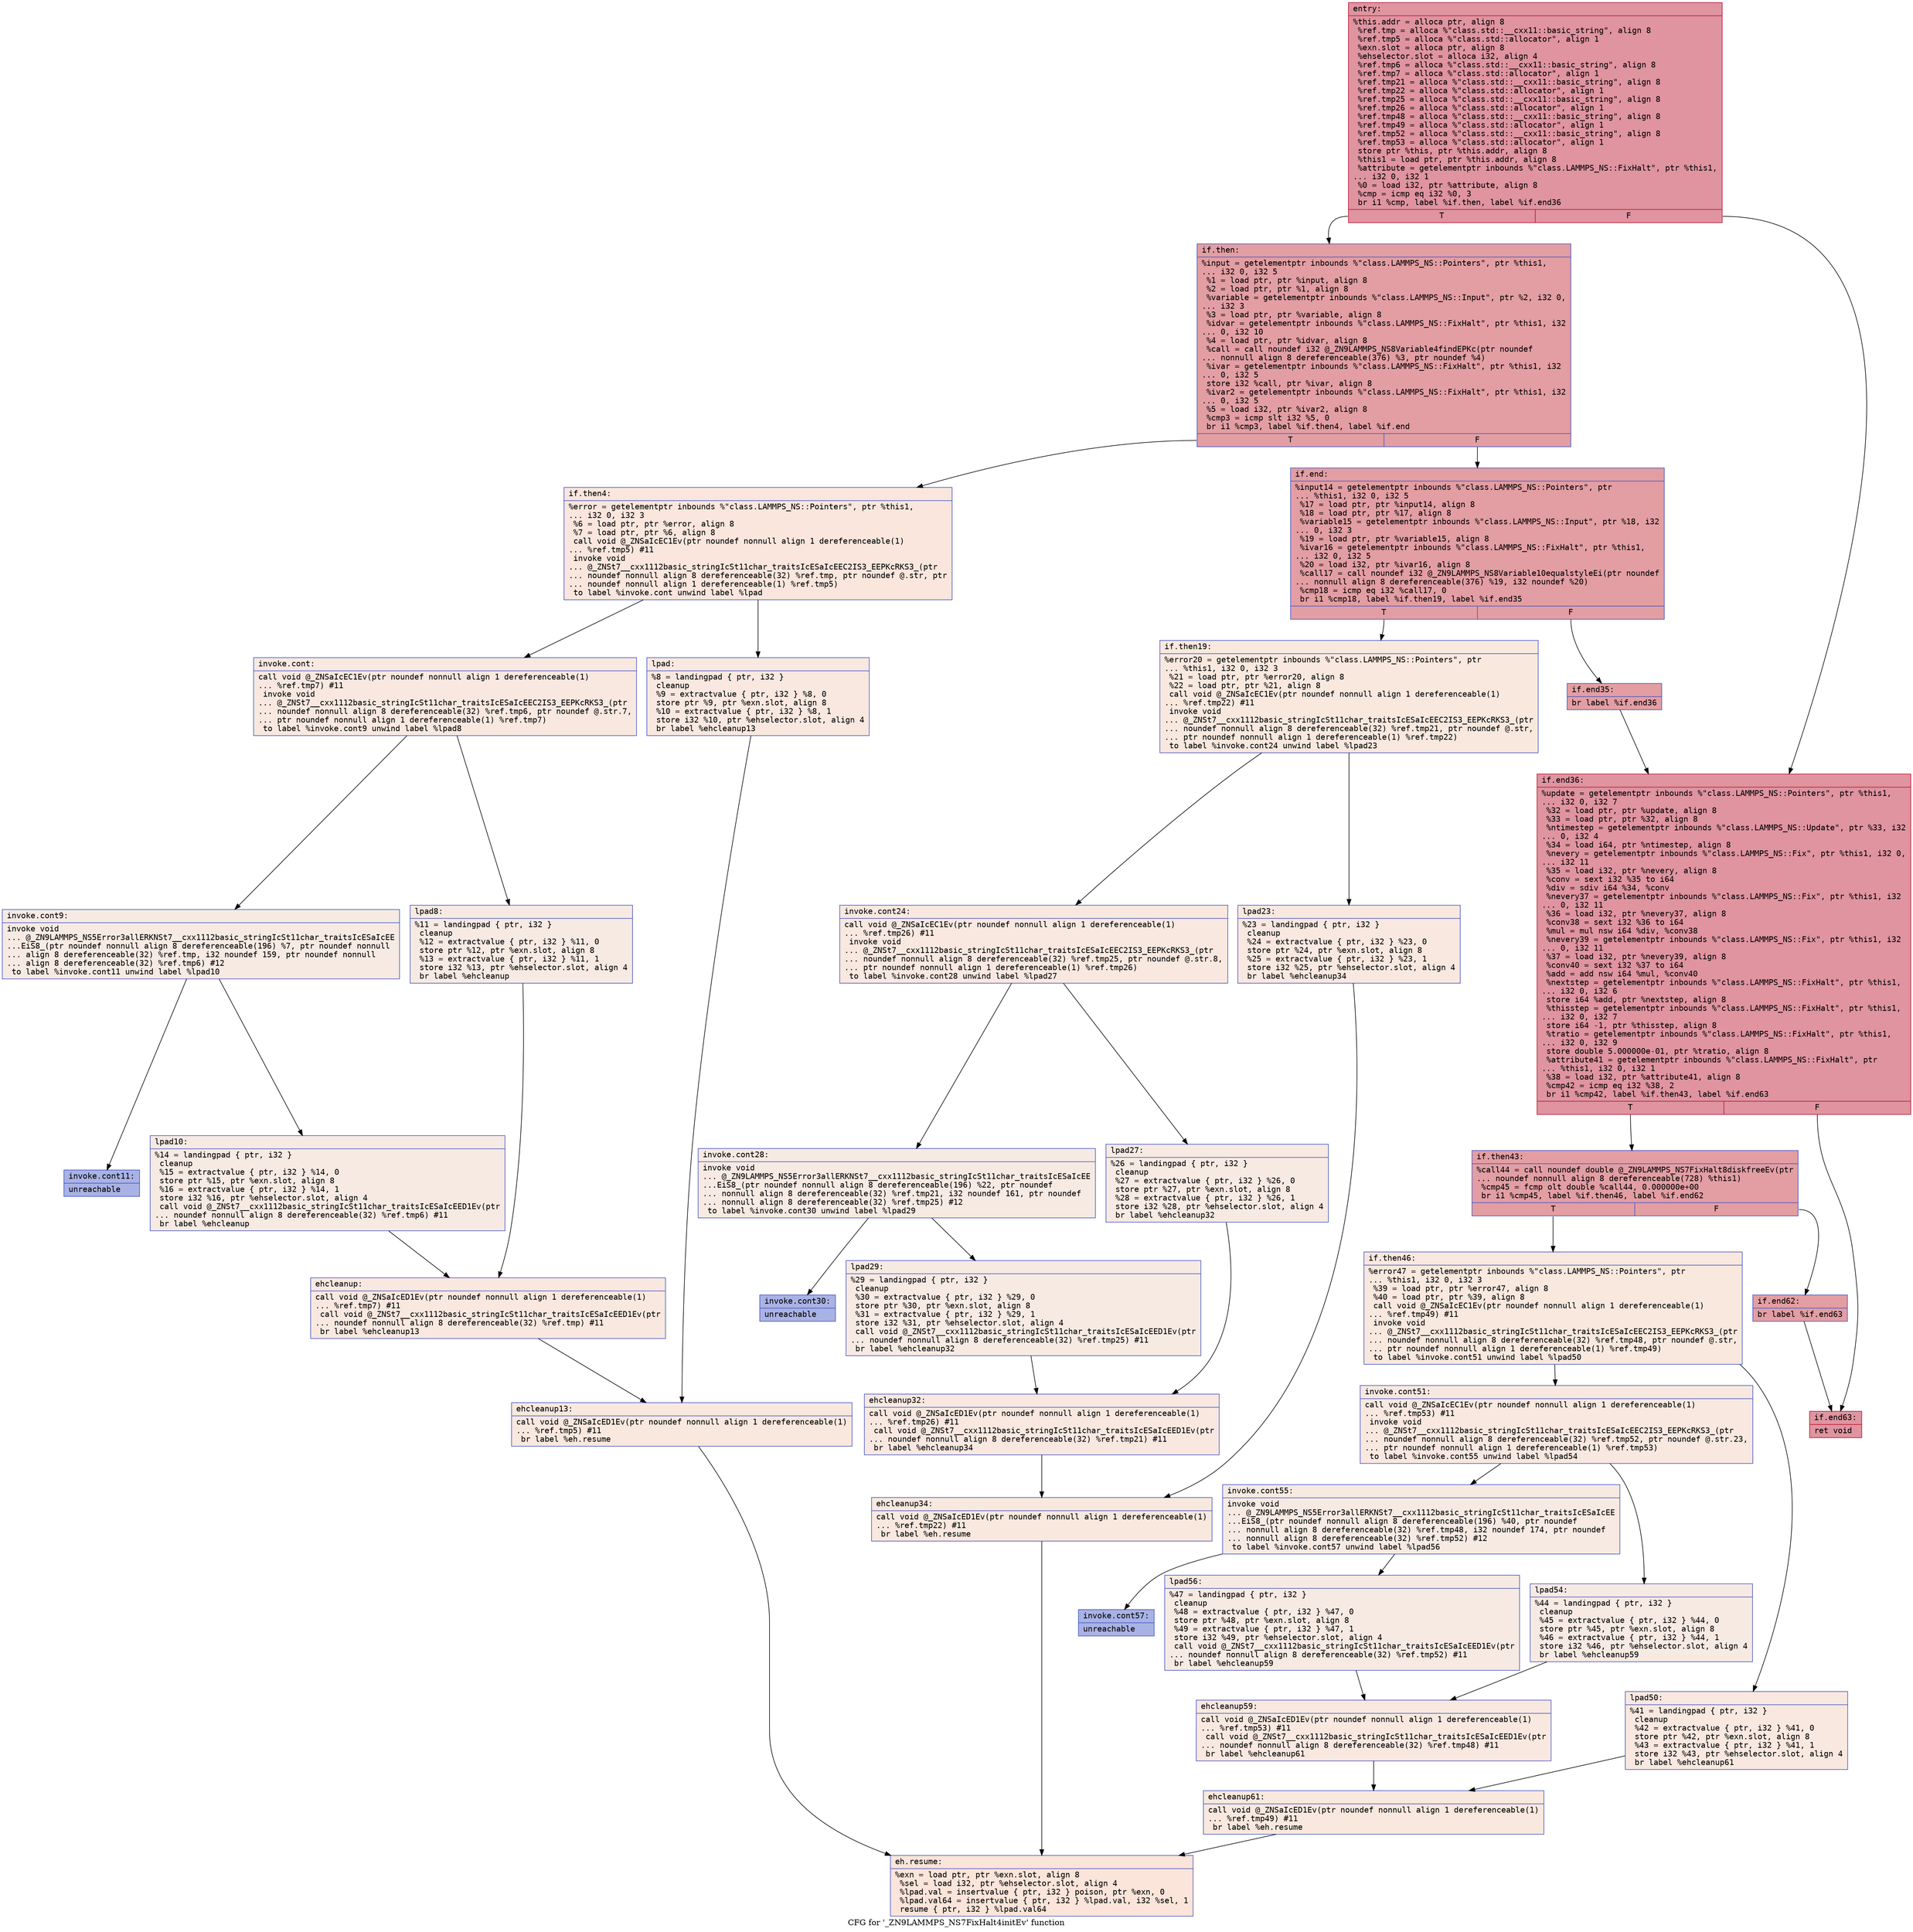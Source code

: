 digraph "CFG for '_ZN9LAMMPS_NS7FixHalt4initEv' function" {
	label="CFG for '_ZN9LAMMPS_NS7FixHalt4initEv' function";

	Node0x5603f57d2f40 [shape=record,color="#b70d28ff", style=filled, fillcolor="#b70d2870" fontname="Courier",label="{entry:\l|  %this.addr = alloca ptr, align 8\l  %ref.tmp = alloca %\"class.std::__cxx11::basic_string\", align 8\l  %ref.tmp5 = alloca %\"class.std::allocator\", align 1\l  %exn.slot = alloca ptr, align 8\l  %ehselector.slot = alloca i32, align 4\l  %ref.tmp6 = alloca %\"class.std::__cxx11::basic_string\", align 8\l  %ref.tmp7 = alloca %\"class.std::allocator\", align 1\l  %ref.tmp21 = alloca %\"class.std::__cxx11::basic_string\", align 8\l  %ref.tmp22 = alloca %\"class.std::allocator\", align 1\l  %ref.tmp25 = alloca %\"class.std::__cxx11::basic_string\", align 8\l  %ref.tmp26 = alloca %\"class.std::allocator\", align 1\l  %ref.tmp48 = alloca %\"class.std::__cxx11::basic_string\", align 8\l  %ref.tmp49 = alloca %\"class.std::allocator\", align 1\l  %ref.tmp52 = alloca %\"class.std::__cxx11::basic_string\", align 8\l  %ref.tmp53 = alloca %\"class.std::allocator\", align 1\l  store ptr %this, ptr %this.addr, align 8\l  %this1 = load ptr, ptr %this.addr, align 8\l  %attribute = getelementptr inbounds %\"class.LAMMPS_NS::FixHalt\", ptr %this1,\l... i32 0, i32 1\l  %0 = load i32, ptr %attribute, align 8\l  %cmp = icmp eq i32 %0, 3\l  br i1 %cmp, label %if.then, label %if.end36\l|{<s0>T|<s1>F}}"];
	Node0x5603f57d2f40:s0 -> Node0x5603f57d3dd0[tooltip="entry -> if.then\nProbability 50.00%" ];
	Node0x5603f57d2f40:s1 -> Node0x5603f57d3e40[tooltip="entry -> if.end36\nProbability 50.00%" ];
	Node0x5603f57d3dd0 [shape=record,color="#3d50c3ff", style=filled, fillcolor="#be242e70" fontname="Courier",label="{if.then:\l|  %input = getelementptr inbounds %\"class.LAMMPS_NS::Pointers\", ptr %this1,\l... i32 0, i32 5\l  %1 = load ptr, ptr %input, align 8\l  %2 = load ptr, ptr %1, align 8\l  %variable = getelementptr inbounds %\"class.LAMMPS_NS::Input\", ptr %2, i32 0,\l... i32 3\l  %3 = load ptr, ptr %variable, align 8\l  %idvar = getelementptr inbounds %\"class.LAMMPS_NS::FixHalt\", ptr %this1, i32\l... 0, i32 10\l  %4 = load ptr, ptr %idvar, align 8\l  %call = call noundef i32 @_ZN9LAMMPS_NS8Variable4findEPKc(ptr noundef\l... nonnull align 8 dereferenceable(376) %3, ptr noundef %4)\l  %ivar = getelementptr inbounds %\"class.LAMMPS_NS::FixHalt\", ptr %this1, i32\l... 0, i32 5\l  store i32 %call, ptr %ivar, align 8\l  %ivar2 = getelementptr inbounds %\"class.LAMMPS_NS::FixHalt\", ptr %this1, i32\l... 0, i32 5\l  %5 = load i32, ptr %ivar2, align 8\l  %cmp3 = icmp slt i32 %5, 0\l  br i1 %cmp3, label %if.then4, label %if.end\l|{<s0>T|<s1>F}}"];
	Node0x5603f57d3dd0:s0 -> Node0x5603f57d4ad0[tooltip="if.then -> if.then4\nProbability 0.00%" ];
	Node0x5603f57d3dd0:s1 -> Node0x5603f57d4b20[tooltip="if.then -> if.end\nProbability 100.00%" ];
	Node0x5603f57d4ad0 [shape=record,color="#3d50c3ff", style=filled, fillcolor="#f3c7b170" fontname="Courier",label="{if.then4:\l|  %error = getelementptr inbounds %\"class.LAMMPS_NS::Pointers\", ptr %this1,\l... i32 0, i32 3\l  %6 = load ptr, ptr %error, align 8\l  %7 = load ptr, ptr %6, align 8\l  call void @_ZNSaIcEC1Ev(ptr noundef nonnull align 1 dereferenceable(1)\l... %ref.tmp5) #11\l  invoke void\l... @_ZNSt7__cxx1112basic_stringIcSt11char_traitsIcESaIcEEC2IS3_EEPKcRKS3_(ptr\l... noundef nonnull align 8 dereferenceable(32) %ref.tmp, ptr noundef @.str, ptr\l... noundef nonnull align 1 dereferenceable(1) %ref.tmp5)\l          to label %invoke.cont unwind label %lpad\l}"];
	Node0x5603f57d4ad0 -> Node0x5603f57d4fa0[tooltip="if.then4 -> invoke.cont\nProbability 50.00%" ];
	Node0x5603f57d4ad0 -> Node0x5603f57d4ff0[tooltip="if.then4 -> lpad\nProbability 50.00%" ];
	Node0x5603f57d4fa0 [shape=record,color="#3d50c3ff", style=filled, fillcolor="#f1ccb870" fontname="Courier",label="{invoke.cont:\l|  call void @_ZNSaIcEC1Ev(ptr noundef nonnull align 1 dereferenceable(1)\l... %ref.tmp7) #11\l  invoke void\l... @_ZNSt7__cxx1112basic_stringIcSt11char_traitsIcESaIcEEC2IS3_EEPKcRKS3_(ptr\l... noundef nonnull align 8 dereferenceable(32) %ref.tmp6, ptr noundef @.str.7,\l... ptr noundef nonnull align 1 dereferenceable(1) %ref.tmp7)\l          to label %invoke.cont9 unwind label %lpad8\l}"];
	Node0x5603f57d4fa0 -> Node0x5603f57d5310[tooltip="invoke.cont -> invoke.cont9\nProbability 50.00%" ];
	Node0x5603f57d4fa0 -> Node0x5603f57d5360[tooltip="invoke.cont -> lpad8\nProbability 50.00%" ];
	Node0x5603f57d5310 [shape=record,color="#3d50c3ff", style=filled, fillcolor="#eed0c070" fontname="Courier",label="{invoke.cont9:\l|  invoke void\l... @_ZN9LAMMPS_NS5Error3allERKNSt7__cxx1112basic_stringIcSt11char_traitsIcESaIcEE\l...EiS8_(ptr noundef nonnull align 8 dereferenceable(196) %7, ptr noundef nonnull\l... align 8 dereferenceable(32) %ref.tmp, i32 noundef 159, ptr noundef nonnull\l... align 8 dereferenceable(32) %ref.tmp6) #12\l          to label %invoke.cont11 unwind label %lpad10\l}"];
	Node0x5603f57d5310 -> Node0x5603f57d52c0[tooltip="invoke.cont9 -> invoke.cont11\nProbability 0.00%" ];
	Node0x5603f57d5310 -> Node0x5603f57d55c0[tooltip="invoke.cont9 -> lpad10\nProbability 100.00%" ];
	Node0x5603f57d52c0 [shape=record,color="#3d50c3ff", style=filled, fillcolor="#3d50c370" fontname="Courier",label="{invoke.cont11:\l|  unreachable\l}"];
	Node0x5603f57d4ff0 [shape=record,color="#3d50c3ff", style=filled, fillcolor="#f1ccb870" fontname="Courier",label="{lpad:\l|  %8 = landingpad \{ ptr, i32 \}\l          cleanup\l  %9 = extractvalue \{ ptr, i32 \} %8, 0\l  store ptr %9, ptr %exn.slot, align 8\l  %10 = extractvalue \{ ptr, i32 \} %8, 1\l  store i32 %10, ptr %ehselector.slot, align 4\l  br label %ehcleanup13\l}"];
	Node0x5603f57d4ff0 -> Node0x5603f57d5ac0[tooltip="lpad -> ehcleanup13\nProbability 100.00%" ];
	Node0x5603f57d5360 [shape=record,color="#3d50c3ff", style=filled, fillcolor="#eed0c070" fontname="Courier",label="{lpad8:\l|  %11 = landingpad \{ ptr, i32 \}\l          cleanup\l  %12 = extractvalue \{ ptr, i32 \} %11, 0\l  store ptr %12, ptr %exn.slot, align 8\l  %13 = extractvalue \{ ptr, i32 \} %11, 1\l  store i32 %13, ptr %ehselector.slot, align 4\l  br label %ehcleanup\l}"];
	Node0x5603f57d5360 -> Node0x5603f57d5e10[tooltip="lpad8 -> ehcleanup\nProbability 100.00%" ];
	Node0x5603f57d55c0 [shape=record,color="#3d50c3ff", style=filled, fillcolor="#eed0c070" fontname="Courier",label="{lpad10:\l|  %14 = landingpad \{ ptr, i32 \}\l          cleanup\l  %15 = extractvalue \{ ptr, i32 \} %14, 0\l  store ptr %15, ptr %exn.slot, align 8\l  %16 = extractvalue \{ ptr, i32 \} %14, 1\l  store i32 %16, ptr %ehselector.slot, align 4\l  call void @_ZNSt7__cxx1112basic_stringIcSt11char_traitsIcESaIcEED1Ev(ptr\l... noundef nonnull align 8 dereferenceable(32) %ref.tmp6) #11\l  br label %ehcleanup\l}"];
	Node0x5603f57d55c0 -> Node0x5603f57d5e10[tooltip="lpad10 -> ehcleanup\nProbability 100.00%" ];
	Node0x5603f57d5e10 [shape=record,color="#3d50c3ff", style=filled, fillcolor="#f1ccb870" fontname="Courier",label="{ehcleanup:\l|  call void @_ZNSaIcED1Ev(ptr noundef nonnull align 1 dereferenceable(1)\l... %ref.tmp7) #11\l  call void @_ZNSt7__cxx1112basic_stringIcSt11char_traitsIcESaIcEED1Ev(ptr\l... noundef nonnull align 8 dereferenceable(32) %ref.tmp) #11\l  br label %ehcleanup13\l}"];
	Node0x5603f57d5e10 -> Node0x5603f57d5ac0[tooltip="ehcleanup -> ehcleanup13\nProbability 100.00%" ];
	Node0x5603f57d5ac0 [shape=record,color="#3d50c3ff", style=filled, fillcolor="#f2cab570" fontname="Courier",label="{ehcleanup13:\l|  call void @_ZNSaIcED1Ev(ptr noundef nonnull align 1 dereferenceable(1)\l... %ref.tmp5) #11\l  br label %eh.resume\l}"];
	Node0x5603f57d5ac0 -> Node0x5603f57d66c0[tooltip="ehcleanup13 -> eh.resume\nProbability 100.00%" ];
	Node0x5603f57d4b20 [shape=record,color="#3d50c3ff", style=filled, fillcolor="#be242e70" fontname="Courier",label="{if.end:\l|  %input14 = getelementptr inbounds %\"class.LAMMPS_NS::Pointers\", ptr\l... %this1, i32 0, i32 5\l  %17 = load ptr, ptr %input14, align 8\l  %18 = load ptr, ptr %17, align 8\l  %variable15 = getelementptr inbounds %\"class.LAMMPS_NS::Input\", ptr %18, i32\l... 0, i32 3\l  %19 = load ptr, ptr %variable15, align 8\l  %ivar16 = getelementptr inbounds %\"class.LAMMPS_NS::FixHalt\", ptr %this1,\l... i32 0, i32 5\l  %20 = load i32, ptr %ivar16, align 8\l  %call17 = call noundef i32 @_ZN9LAMMPS_NS8Variable10equalstyleEi(ptr noundef\l... nonnull align 8 dereferenceable(376) %19, i32 noundef %20)\l  %cmp18 = icmp eq i32 %call17, 0\l  br i1 %cmp18, label %if.then19, label %if.end35\l|{<s0>T|<s1>F}}"];
	Node0x5603f57d4b20:s0 -> Node0x5603f57d6e50[tooltip="if.end -> if.then19\nProbability 0.00%" ];
	Node0x5603f57d4b20:s1 -> Node0x5603f57d6ea0[tooltip="if.end -> if.end35\nProbability 100.00%" ];
	Node0x5603f57d6e50 [shape=record,color="#3d50c3ff", style=filled, fillcolor="#f2cab570" fontname="Courier",label="{if.then19:\l|  %error20 = getelementptr inbounds %\"class.LAMMPS_NS::Pointers\", ptr\l... %this1, i32 0, i32 3\l  %21 = load ptr, ptr %error20, align 8\l  %22 = load ptr, ptr %21, align 8\l  call void @_ZNSaIcEC1Ev(ptr noundef nonnull align 1 dereferenceable(1)\l... %ref.tmp22) #11\l  invoke void\l... @_ZNSt7__cxx1112basic_stringIcSt11char_traitsIcESaIcEEC2IS3_EEPKcRKS3_(ptr\l... noundef nonnull align 8 dereferenceable(32) %ref.tmp21, ptr noundef @.str,\l... ptr noundef nonnull align 1 dereferenceable(1) %ref.tmp22)\l          to label %invoke.cont24 unwind label %lpad23\l}"];
	Node0x5603f57d6e50 -> Node0x5603f5782be0[tooltip="if.then19 -> invoke.cont24\nProbability 50.00%" ];
	Node0x5603f57d6e50 -> Node0x5603f57a4b40[tooltip="if.then19 -> lpad23\nProbability 50.00%" ];
	Node0x5603f5782be0 [shape=record,color="#3d50c3ff", style=filled, fillcolor="#f1ccb870" fontname="Courier",label="{invoke.cont24:\l|  call void @_ZNSaIcEC1Ev(ptr noundef nonnull align 1 dereferenceable(1)\l... %ref.tmp26) #11\l  invoke void\l... @_ZNSt7__cxx1112basic_stringIcSt11char_traitsIcESaIcEEC2IS3_EEPKcRKS3_(ptr\l... noundef nonnull align 8 dereferenceable(32) %ref.tmp25, ptr noundef @.str.8,\l... ptr noundef nonnull align 1 dereferenceable(1) %ref.tmp26)\l          to label %invoke.cont28 unwind label %lpad27\l}"];
	Node0x5603f5782be0 -> Node0x5603f57d7a70[tooltip="invoke.cont24 -> invoke.cont28\nProbability 50.00%" ];
	Node0x5603f5782be0 -> Node0x5603f57d7ac0[tooltip="invoke.cont24 -> lpad27\nProbability 50.00%" ];
	Node0x5603f57d7a70 [shape=record,color="#3d50c3ff", style=filled, fillcolor="#eed0c070" fontname="Courier",label="{invoke.cont28:\l|  invoke void\l... @_ZN9LAMMPS_NS5Error3allERKNSt7__cxx1112basic_stringIcSt11char_traitsIcESaIcEE\l...EiS8_(ptr noundef nonnull align 8 dereferenceable(196) %22, ptr noundef\l... nonnull align 8 dereferenceable(32) %ref.tmp21, i32 noundef 161, ptr noundef\l... nonnull align 8 dereferenceable(32) %ref.tmp25) #12\l          to label %invoke.cont30 unwind label %lpad29\l}"];
	Node0x5603f57d7a70 -> Node0x5603f57d7a20[tooltip="invoke.cont28 -> invoke.cont30\nProbability 0.00%" ];
	Node0x5603f57d7a70 -> Node0x5603f57d7cc0[tooltip="invoke.cont28 -> lpad29\nProbability 100.00%" ];
	Node0x5603f57d7a20 [shape=record,color="#3d50c3ff", style=filled, fillcolor="#3d50c370" fontname="Courier",label="{invoke.cont30:\l|  unreachable\l}"];
	Node0x5603f57a4b40 [shape=record,color="#3d50c3ff", style=filled, fillcolor="#f1ccb870" fontname="Courier",label="{lpad23:\l|  %23 = landingpad \{ ptr, i32 \}\l          cleanup\l  %24 = extractvalue \{ ptr, i32 \} %23, 0\l  store ptr %24, ptr %exn.slot, align 8\l  %25 = extractvalue \{ ptr, i32 \} %23, 1\l  store i32 %25, ptr %ehselector.slot, align 4\l  br label %ehcleanup34\l}"];
	Node0x5603f57a4b40 -> Node0x5603f57d81c0[tooltip="lpad23 -> ehcleanup34\nProbability 100.00%" ];
	Node0x5603f57d7ac0 [shape=record,color="#3d50c3ff", style=filled, fillcolor="#eed0c070" fontname="Courier",label="{lpad27:\l|  %26 = landingpad \{ ptr, i32 \}\l          cleanup\l  %27 = extractvalue \{ ptr, i32 \} %26, 0\l  store ptr %27, ptr %exn.slot, align 8\l  %28 = extractvalue \{ ptr, i32 \} %26, 1\l  store i32 %28, ptr %ehselector.slot, align 4\l  br label %ehcleanup32\l}"];
	Node0x5603f57d7ac0 -> Node0x5603f57d8510[tooltip="lpad27 -> ehcleanup32\nProbability 100.00%" ];
	Node0x5603f57d7cc0 [shape=record,color="#3d50c3ff", style=filled, fillcolor="#eed0c070" fontname="Courier",label="{lpad29:\l|  %29 = landingpad \{ ptr, i32 \}\l          cleanup\l  %30 = extractvalue \{ ptr, i32 \} %29, 0\l  store ptr %30, ptr %exn.slot, align 8\l  %31 = extractvalue \{ ptr, i32 \} %29, 1\l  store i32 %31, ptr %ehselector.slot, align 4\l  call void @_ZNSt7__cxx1112basic_stringIcSt11char_traitsIcESaIcEED1Ev(ptr\l... noundef nonnull align 8 dereferenceable(32) %ref.tmp25) #11\l  br label %ehcleanup32\l}"];
	Node0x5603f57d7cc0 -> Node0x5603f57d8510[tooltip="lpad29 -> ehcleanup32\nProbability 100.00%" ];
	Node0x5603f57d8510 [shape=record,color="#3d50c3ff", style=filled, fillcolor="#f1ccb870" fontname="Courier",label="{ehcleanup32:\l|  call void @_ZNSaIcED1Ev(ptr noundef nonnull align 1 dereferenceable(1)\l... %ref.tmp26) #11\l  call void @_ZNSt7__cxx1112basic_stringIcSt11char_traitsIcESaIcEED1Ev(ptr\l... noundef nonnull align 8 dereferenceable(32) %ref.tmp21) #11\l  br label %ehcleanup34\l}"];
	Node0x5603f57d8510 -> Node0x5603f57d81c0[tooltip="ehcleanup32 -> ehcleanup34\nProbability 100.00%" ];
	Node0x5603f57d81c0 [shape=record,color="#3d50c3ff", style=filled, fillcolor="#f2cab570" fontname="Courier",label="{ehcleanup34:\l|  call void @_ZNSaIcED1Ev(ptr noundef nonnull align 1 dereferenceable(1)\l... %ref.tmp22) #11\l  br label %eh.resume\l}"];
	Node0x5603f57d81c0 -> Node0x5603f57d66c0[tooltip="ehcleanup34 -> eh.resume\nProbability 100.00%" ];
	Node0x5603f57d6ea0 [shape=record,color="#3d50c3ff", style=filled, fillcolor="#be242e70" fontname="Courier",label="{if.end35:\l|  br label %if.end36\l}"];
	Node0x5603f57d6ea0 -> Node0x5603f57d3e40[tooltip="if.end35 -> if.end36\nProbability 100.00%" ];
	Node0x5603f57d3e40 [shape=record,color="#b70d28ff", style=filled, fillcolor="#b70d2870" fontname="Courier",label="{if.end36:\l|  %update = getelementptr inbounds %\"class.LAMMPS_NS::Pointers\", ptr %this1,\l... i32 0, i32 7\l  %32 = load ptr, ptr %update, align 8\l  %33 = load ptr, ptr %32, align 8\l  %ntimestep = getelementptr inbounds %\"class.LAMMPS_NS::Update\", ptr %33, i32\l... 0, i32 4\l  %34 = load i64, ptr %ntimestep, align 8\l  %nevery = getelementptr inbounds %\"class.LAMMPS_NS::Fix\", ptr %this1, i32 0,\l... i32 11\l  %35 = load i32, ptr %nevery, align 8\l  %conv = sext i32 %35 to i64\l  %div = sdiv i64 %34, %conv\l  %nevery37 = getelementptr inbounds %\"class.LAMMPS_NS::Fix\", ptr %this1, i32\l... 0, i32 11\l  %36 = load i32, ptr %nevery37, align 8\l  %conv38 = sext i32 %36 to i64\l  %mul = mul nsw i64 %div, %conv38\l  %nevery39 = getelementptr inbounds %\"class.LAMMPS_NS::Fix\", ptr %this1, i32\l... 0, i32 11\l  %37 = load i32, ptr %nevery39, align 8\l  %conv40 = sext i32 %37 to i64\l  %add = add nsw i64 %mul, %conv40\l  %nextstep = getelementptr inbounds %\"class.LAMMPS_NS::FixHalt\", ptr %this1,\l... i32 0, i32 6\l  store i64 %add, ptr %nextstep, align 8\l  %thisstep = getelementptr inbounds %\"class.LAMMPS_NS::FixHalt\", ptr %this1,\l... i32 0, i32 7\l  store i64 -1, ptr %thisstep, align 8\l  %tratio = getelementptr inbounds %\"class.LAMMPS_NS::FixHalt\", ptr %this1,\l... i32 0, i32 9\l  store double 5.000000e-01, ptr %tratio, align 8\l  %attribute41 = getelementptr inbounds %\"class.LAMMPS_NS::FixHalt\", ptr\l... %this1, i32 0, i32 1\l  %38 = load i32, ptr %attribute41, align 8\l  %cmp42 = icmp eq i32 %38, 2\l  br i1 %cmp42, label %if.then43, label %if.end63\l|{<s0>T|<s1>F}}"];
	Node0x5603f57d3e40:s0 -> Node0x5603f57daae0[tooltip="if.end36 -> if.then43\nProbability 50.00%" ];
	Node0x5603f57d3e40:s1 -> Node0x5603f57dab60[tooltip="if.end36 -> if.end63\nProbability 50.00%" ];
	Node0x5603f57daae0 [shape=record,color="#3d50c3ff", style=filled, fillcolor="#be242e70" fontname="Courier",label="{if.then43:\l|  %call44 = call noundef double @_ZN9LAMMPS_NS7FixHalt8diskfreeEv(ptr\l... noundef nonnull align 8 dereferenceable(728) %this1)\l  %cmp45 = fcmp olt double %call44, 0.000000e+00\l  br i1 %cmp45, label %if.then46, label %if.end62\l|{<s0>T|<s1>F}}"];
	Node0x5603f57daae0:s0 -> Node0x5603f57daf70[tooltip="if.then43 -> if.then46\nProbability 0.00%" ];
	Node0x5603f57daae0:s1 -> Node0x5603f57dafc0[tooltip="if.then43 -> if.end62\nProbability 100.00%" ];
	Node0x5603f57daf70 [shape=record,color="#3d50c3ff", style=filled, fillcolor="#f2cab570" fontname="Courier",label="{if.then46:\l|  %error47 = getelementptr inbounds %\"class.LAMMPS_NS::Pointers\", ptr\l... %this1, i32 0, i32 3\l  %39 = load ptr, ptr %error47, align 8\l  %40 = load ptr, ptr %39, align 8\l  call void @_ZNSaIcEC1Ev(ptr noundef nonnull align 1 dereferenceable(1)\l... %ref.tmp49) #11\l  invoke void\l... @_ZNSt7__cxx1112basic_stringIcSt11char_traitsIcESaIcEEC2IS3_EEPKcRKS3_(ptr\l... noundef nonnull align 8 dereferenceable(32) %ref.tmp48, ptr noundef @.str,\l... ptr noundef nonnull align 1 dereferenceable(1) %ref.tmp49)\l          to label %invoke.cont51 unwind label %lpad50\l}"];
	Node0x5603f57daf70 -> Node0x5603f57db450[tooltip="if.then46 -> invoke.cont51\nProbability 50.00%" ];
	Node0x5603f57daf70 -> Node0x5603f57db4d0[tooltip="if.then46 -> lpad50\nProbability 50.00%" ];
	Node0x5603f57db450 [shape=record,color="#3d50c3ff", style=filled, fillcolor="#f1ccb870" fontname="Courier",label="{invoke.cont51:\l|  call void @_ZNSaIcEC1Ev(ptr noundef nonnull align 1 dereferenceable(1)\l... %ref.tmp53) #11\l  invoke void\l... @_ZNSt7__cxx1112basic_stringIcSt11char_traitsIcESaIcEEC2IS3_EEPKcRKS3_(ptr\l... noundef nonnull align 8 dereferenceable(32) %ref.tmp52, ptr noundef @.str.23,\l... ptr noundef nonnull align 1 dereferenceable(1) %ref.tmp53)\l          to label %invoke.cont55 unwind label %lpad54\l}"];
	Node0x5603f57db450 -> Node0x5603f57db7f0[tooltip="invoke.cont51 -> invoke.cont55\nProbability 50.00%" ];
	Node0x5603f57db450 -> Node0x5603f57db840[tooltip="invoke.cont51 -> lpad54\nProbability 50.00%" ];
	Node0x5603f57db7f0 [shape=record,color="#3d50c3ff", style=filled, fillcolor="#eed0c070" fontname="Courier",label="{invoke.cont55:\l|  invoke void\l... @_ZN9LAMMPS_NS5Error3allERKNSt7__cxx1112basic_stringIcSt11char_traitsIcESaIcEE\l...EiS8_(ptr noundef nonnull align 8 dereferenceable(196) %40, ptr noundef\l... nonnull align 8 dereferenceable(32) %ref.tmp48, i32 noundef 174, ptr noundef\l... nonnull align 8 dereferenceable(32) %ref.tmp52) #12\l          to label %invoke.cont57 unwind label %lpad56\l}"];
	Node0x5603f57db7f0 -> Node0x5603f57db7a0[tooltip="invoke.cont55 -> invoke.cont57\nProbability 0.00%" ];
	Node0x5603f57db7f0 -> Node0x5603f57dbb00[tooltip="invoke.cont55 -> lpad56\nProbability 100.00%" ];
	Node0x5603f57db7a0 [shape=record,color="#3d50c3ff", style=filled, fillcolor="#3d50c370" fontname="Courier",label="{invoke.cont57:\l|  unreachable\l}"];
	Node0x5603f57db4d0 [shape=record,color="#3d50c3ff", style=filled, fillcolor="#f1ccb870" fontname="Courier",label="{lpad50:\l|  %41 = landingpad \{ ptr, i32 \}\l          cleanup\l  %42 = extractvalue \{ ptr, i32 \} %41, 0\l  store ptr %42, ptr %exn.slot, align 8\l  %43 = extractvalue \{ ptr, i32 \} %41, 1\l  store i32 %43, ptr %ehselector.slot, align 4\l  br label %ehcleanup61\l}"];
	Node0x5603f57db4d0 -> Node0x5603f57dc0c0[tooltip="lpad50 -> ehcleanup61\nProbability 100.00%" ];
	Node0x5603f57db840 [shape=record,color="#3d50c3ff", style=filled, fillcolor="#eed0c070" fontname="Courier",label="{lpad54:\l|  %44 = landingpad \{ ptr, i32 \}\l          cleanup\l  %45 = extractvalue \{ ptr, i32 \} %44, 0\l  store ptr %45, ptr %exn.slot, align 8\l  %46 = extractvalue \{ ptr, i32 \} %44, 1\l  store i32 %46, ptr %ehselector.slot, align 4\l  br label %ehcleanup59\l}"];
	Node0x5603f57db840 -> Node0x5603f57dc410[tooltip="lpad54 -> ehcleanup59\nProbability 100.00%" ];
	Node0x5603f57dbb00 [shape=record,color="#3d50c3ff", style=filled, fillcolor="#eed0c070" fontname="Courier",label="{lpad56:\l|  %47 = landingpad \{ ptr, i32 \}\l          cleanup\l  %48 = extractvalue \{ ptr, i32 \} %47, 0\l  store ptr %48, ptr %exn.slot, align 8\l  %49 = extractvalue \{ ptr, i32 \} %47, 1\l  store i32 %49, ptr %ehselector.slot, align 4\l  call void @_ZNSt7__cxx1112basic_stringIcSt11char_traitsIcESaIcEED1Ev(ptr\l... noundef nonnull align 8 dereferenceable(32) %ref.tmp52) #11\l  br label %ehcleanup59\l}"];
	Node0x5603f57dbb00 -> Node0x5603f57dc410[tooltip="lpad56 -> ehcleanup59\nProbability 100.00%" ];
	Node0x5603f57dc410 [shape=record,color="#3d50c3ff", style=filled, fillcolor="#f1ccb870" fontname="Courier",label="{ehcleanup59:\l|  call void @_ZNSaIcED1Ev(ptr noundef nonnull align 1 dereferenceable(1)\l... %ref.tmp53) #11\l  call void @_ZNSt7__cxx1112basic_stringIcSt11char_traitsIcESaIcEED1Ev(ptr\l... noundef nonnull align 8 dereferenceable(32) %ref.tmp48) #11\l  br label %ehcleanup61\l}"];
	Node0x5603f57dc410 -> Node0x5603f57dc0c0[tooltip="ehcleanup59 -> ehcleanup61\nProbability 100.00%" ];
	Node0x5603f57dc0c0 [shape=record,color="#3d50c3ff", style=filled, fillcolor="#f2cab570" fontname="Courier",label="{ehcleanup61:\l|  call void @_ZNSaIcED1Ev(ptr noundef nonnull align 1 dereferenceable(1)\l... %ref.tmp49) #11\l  br label %eh.resume\l}"];
	Node0x5603f57dc0c0 -> Node0x5603f57d66c0[tooltip="ehcleanup61 -> eh.resume\nProbability 100.00%" ];
	Node0x5603f57dafc0 [shape=record,color="#3d50c3ff", style=filled, fillcolor="#be242e70" fontname="Courier",label="{if.end62:\l|  br label %if.end63\l}"];
	Node0x5603f57dafc0 -> Node0x5603f57dab60[tooltip="if.end62 -> if.end63\nProbability 100.00%" ];
	Node0x5603f57dab60 [shape=record,color="#b70d28ff", style=filled, fillcolor="#b70d2870" fontname="Courier",label="{if.end63:\l|  ret void\l}"];
	Node0x5603f57d66c0 [shape=record,color="#3d50c3ff", style=filled, fillcolor="#f5c1a970" fontname="Courier",label="{eh.resume:\l|  %exn = load ptr, ptr %exn.slot, align 8\l  %sel = load i32, ptr %ehselector.slot, align 4\l  %lpad.val = insertvalue \{ ptr, i32 \} poison, ptr %exn, 0\l  %lpad.val64 = insertvalue \{ ptr, i32 \} %lpad.val, i32 %sel, 1\l  resume \{ ptr, i32 \} %lpad.val64\l}"];
}
